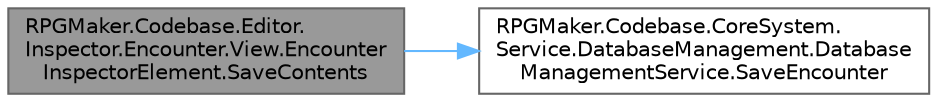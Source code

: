 digraph "RPGMaker.Codebase.Editor.Inspector.Encounter.View.EncounterInspectorElement.SaveContents"
{
 // LATEX_PDF_SIZE
  bgcolor="transparent";
  edge [fontname=Helvetica,fontsize=10,labelfontname=Helvetica,labelfontsize=10];
  node [fontname=Helvetica,fontsize=10,shape=box,height=0.2,width=0.4];
  rankdir="LR";
  Node1 [id="Node000001",label="RPGMaker.Codebase.Editor.\lInspector.Encounter.View.Encounter\lInspectorElement.SaveContents",height=0.2,width=0.4,color="gray40", fillcolor="grey60", style="filled", fontcolor="black",tooltip="セーブ処理"];
  Node1 -> Node2 [id="edge1_Node000001_Node000002",color="steelblue1",style="solid",tooltip=" "];
  Node2 [id="Node000002",label="RPGMaker.Codebase.CoreSystem.\lService.DatabaseManagement.Database\lManagementService.SaveEncounter",height=0.2,width=0.4,color="grey40", fillcolor="white", style="filled",URL="$db/db0/class_r_p_g_maker_1_1_codebase_1_1_core_system_1_1_service_1_1_database_management_1_1_database_management_service.html#ad3215435664a31a27ab36ea28109286f",tooltip=" "];
}
